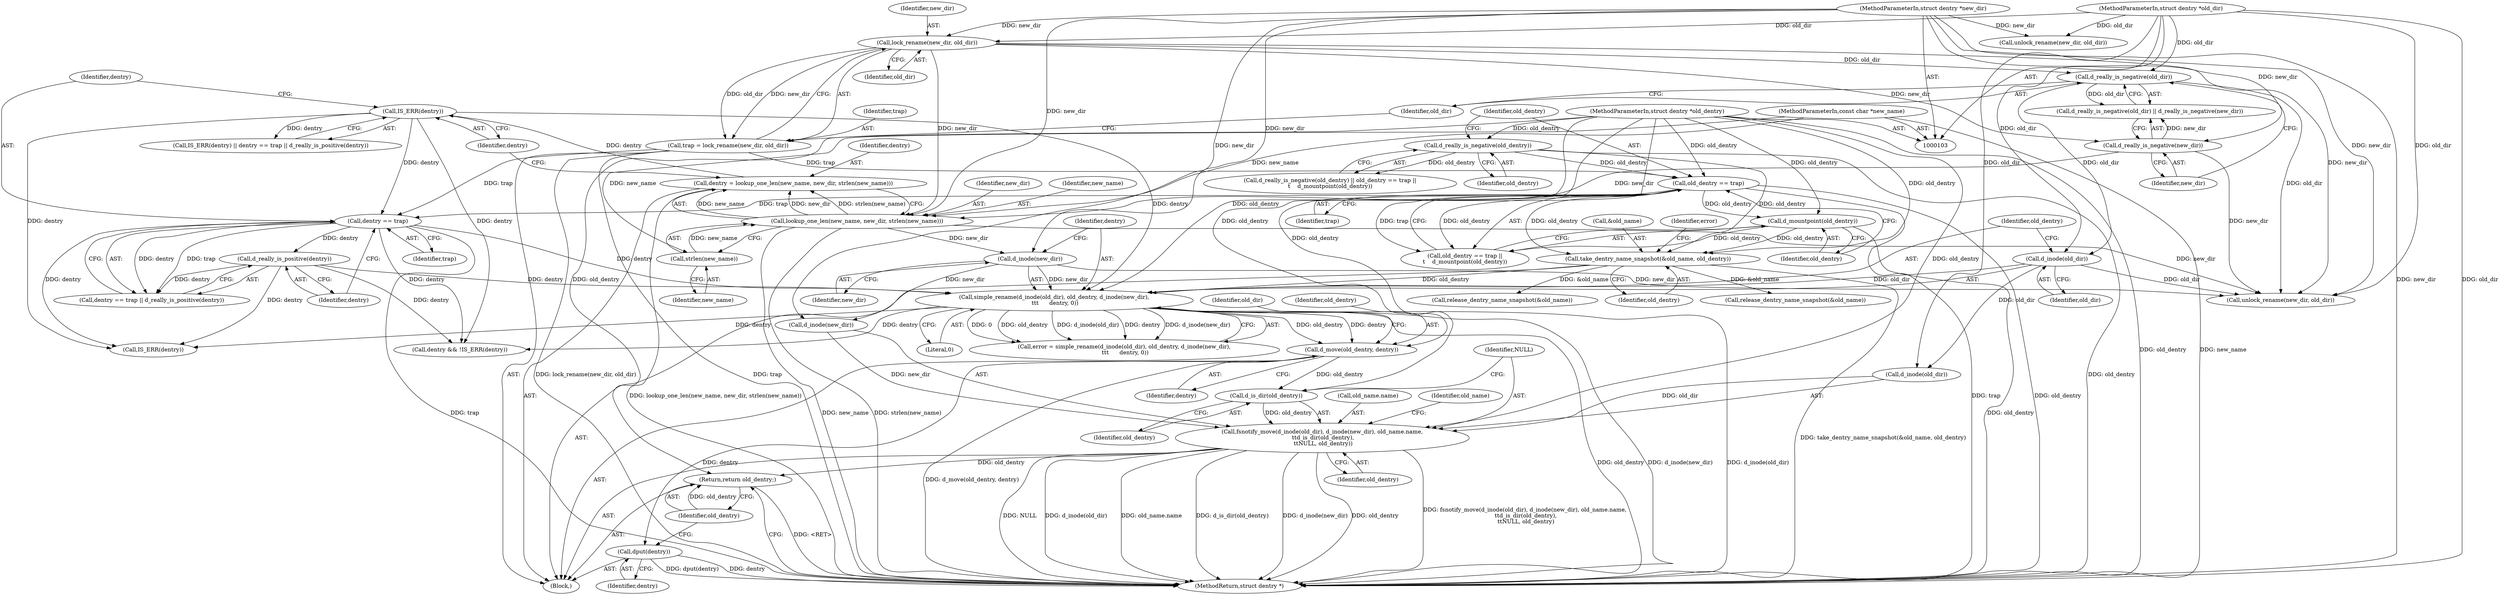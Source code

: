 digraph "0_linux_49d31c2f389acfe83417083e1208422b4091cd9e@API" {
"1000178" [label="(Call,d_move(old_dentry, dentry))"];
"1000163" [label="(Call,simple_rename(d_inode(old_dir), old_dentry, d_inode(new_dir),\n \t\t\t      dentry, 0))"];
"1000164" [label="(Call,d_inode(old_dir))"];
"1000123" [label="(Call,d_really_is_negative(old_dir))"];
"1000118" [label="(Call,lock_rename(new_dir, old_dir))"];
"1000106" [label="(MethodParameterIn,struct dentry *new_dir)"];
"1000104" [label="(MethodParameterIn,struct dentry *old_dir)"];
"1000157" [label="(Call,take_dentry_name_snapshot(&old_name, old_dentry))"];
"1000133" [label="(Call,old_dentry == trap)"];
"1000130" [label="(Call,d_really_is_negative(old_dentry))"];
"1000105" [label="(MethodParameterIn,struct dentry *old_dentry)"];
"1000116" [label="(Call,trap = lock_rename(new_dir, old_dir))"];
"1000136" [label="(Call,d_mountpoint(old_dentry))"];
"1000167" [label="(Call,d_inode(new_dir))"];
"1000141" [label="(Call,lookup_one_len(new_name, new_dir, strlen(new_name)))"];
"1000144" [label="(Call,strlen(new_name))"];
"1000107" [label="(MethodParameterIn,const char *new_name)"];
"1000125" [label="(Call,d_really_is_negative(new_dir))"];
"1000151" [label="(Call,dentry == trap)"];
"1000148" [label="(Call,IS_ERR(dentry))"];
"1000139" [label="(Call,dentry = lookup_one_len(new_name, new_dir, strlen(new_name)))"];
"1000154" [label="(Call,d_really_is_positive(dentry))"];
"1000189" [label="(Call,d_is_dir(old_dentry))"];
"1000181" [label="(Call,fsnotify_move(d_inode(old_dir), d_inode(new_dir), old_name.name,\n \t\td_is_dir(old_dentry),\n \t\tNULL, old_dentry))"];
"1000201" [label="(Return,return old_dentry;)"];
"1000199" [label="(Call,dput(dentry))"];
"1000116" [label="(Call,trap = lock_rename(new_dir, old_dir))"];
"1000133" [label="(Call,old_dentry == trap)"];
"1000143" [label="(Identifier,new_dir)"];
"1000161" [label="(Call,error = simple_rename(d_inode(old_dir), old_dentry, d_inode(new_dir),\n \t\t\t      dentry, 0))"];
"1000124" [label="(Identifier,old_dir)"];
"1000190" [label="(Identifier,old_dentry)"];
"1000192" [label="(Identifier,old_dentry)"];
"1000137" [label="(Identifier,old_dentry)"];
"1000168" [label="(Identifier,new_dir)"];
"1000150" [label="(Call,dentry == trap || d_really_is_positive(dentry))"];
"1000141" [label="(Call,lookup_one_len(new_name, new_dir, strlen(new_name)))"];
"1000200" [label="(Identifier,dentry)"];
"1000134" [label="(Identifier,old_dentry)"];
"1000118" [label="(Call,lock_rename(new_dir, old_dir))"];
"1000123" [label="(Call,d_really_is_negative(old_dir))"];
"1000184" [label="(Call,d_inode(new_dir))"];
"1000186" [label="(Call,old_name.name)"];
"1000195" [label="(Identifier,old_name)"];
"1000125" [label="(Call,d_really_is_negative(new_dir))"];
"1000166" [label="(Identifier,old_dentry)"];
"1000152" [label="(Identifier,dentry)"];
"1000155" [label="(Identifier,dentry)"];
"1000212" [label="(Call,unlock_rename(new_dir, old_dir))"];
"1000164" [label="(Call,d_inode(old_dir))"];
"1000182" [label="(Call,d_inode(old_dir))"];
"1000119" [label="(Identifier,new_dir)"];
"1000174" [label="(Call,release_dentry_name_snapshot(&old_name))"];
"1000191" [label="(Identifier,NULL)"];
"1000120" [label="(Identifier,old_dir)"];
"1000142" [label="(Identifier,new_name)"];
"1000105" [label="(MethodParameterIn,struct dentry *old_dentry)"];
"1000162" [label="(Identifier,error)"];
"1000140" [label="(Identifier,dentry)"];
"1000129" [label="(Call,d_really_is_negative(old_dentry) || old_dentry == trap ||\n\t    d_mountpoint(old_dentry))"];
"1000217" [label="(MethodReturn,struct dentry *)"];
"1000145" [label="(Identifier,new_name)"];
"1000157" [label="(Call,take_dentry_name_snapshot(&old_name, old_dentry))"];
"1000108" [label="(Block,)"];
"1000183" [label="(Identifier,old_dir)"];
"1000178" [label="(Call,d_move(old_dentry, dentry))"];
"1000126" [label="(Identifier,new_dir)"];
"1000130" [label="(Call,d_really_is_negative(old_dentry))"];
"1000205" [label="(Call,dentry && !IS_ERR(dentry))"];
"1000144" [label="(Call,strlen(new_name))"];
"1000201" [label="(Return,return old_dentry;)"];
"1000199" [label="(Call,dput(dentry))"];
"1000117" [label="(Identifier,trap)"];
"1000189" [label="(Call,d_is_dir(old_dentry))"];
"1000107" [label="(MethodParameterIn,const char *new_name)"];
"1000170" [label="(Literal,0)"];
"1000135" [label="(Identifier,trap)"];
"1000106" [label="(MethodParameterIn,struct dentry *new_dir)"];
"1000139" [label="(Call,dentry = lookup_one_len(new_name, new_dir, strlen(new_name)))"];
"1000158" [label="(Call,&old_name)"];
"1000196" [label="(Call,unlock_rename(new_dir, old_dir))"];
"1000148" [label="(Call,IS_ERR(dentry))"];
"1000180" [label="(Identifier,dentry)"];
"1000163" [label="(Call,simple_rename(d_inode(old_dir), old_dentry, d_inode(new_dir),\n \t\t\t      dentry, 0))"];
"1000153" [label="(Identifier,trap)"];
"1000149" [label="(Identifier,dentry)"];
"1000132" [label="(Call,old_dentry == trap ||\n\t    d_mountpoint(old_dentry))"];
"1000154" [label="(Call,d_really_is_positive(dentry))"];
"1000122" [label="(Call,d_really_is_negative(old_dir) || d_really_is_negative(new_dir))"];
"1000208" [label="(Call,IS_ERR(dentry))"];
"1000160" [label="(Identifier,old_dentry)"];
"1000179" [label="(Identifier,old_dentry)"];
"1000147" [label="(Call,IS_ERR(dentry) || dentry == trap || d_really_is_positive(dentry))"];
"1000193" [label="(Call,release_dentry_name_snapshot(&old_name))"];
"1000131" [label="(Identifier,old_dentry)"];
"1000167" [label="(Call,d_inode(new_dir))"];
"1000104" [label="(MethodParameterIn,struct dentry *old_dir)"];
"1000181" [label="(Call,fsnotify_move(d_inode(old_dir), d_inode(new_dir), old_name.name,\n \t\td_is_dir(old_dentry),\n \t\tNULL, old_dentry))"];
"1000202" [label="(Identifier,old_dentry)"];
"1000151" [label="(Call,dentry == trap)"];
"1000169" [label="(Identifier,dentry)"];
"1000165" [label="(Identifier,old_dir)"];
"1000136" [label="(Call,d_mountpoint(old_dentry))"];
"1000178" -> "1000108"  [label="AST: "];
"1000178" -> "1000180"  [label="CFG: "];
"1000179" -> "1000178"  [label="AST: "];
"1000180" -> "1000178"  [label="AST: "];
"1000183" -> "1000178"  [label="CFG: "];
"1000178" -> "1000217"  [label="DDG: d_move(old_dentry, dentry)"];
"1000163" -> "1000178"  [label="DDG: old_dentry"];
"1000163" -> "1000178"  [label="DDG: dentry"];
"1000105" -> "1000178"  [label="DDG: old_dentry"];
"1000178" -> "1000189"  [label="DDG: old_dentry"];
"1000178" -> "1000199"  [label="DDG: dentry"];
"1000163" -> "1000161"  [label="AST: "];
"1000163" -> "1000170"  [label="CFG: "];
"1000164" -> "1000163"  [label="AST: "];
"1000166" -> "1000163"  [label="AST: "];
"1000167" -> "1000163"  [label="AST: "];
"1000169" -> "1000163"  [label="AST: "];
"1000170" -> "1000163"  [label="AST: "];
"1000161" -> "1000163"  [label="CFG: "];
"1000163" -> "1000217"  [label="DDG: d_inode(old_dir)"];
"1000163" -> "1000217"  [label="DDG: old_dentry"];
"1000163" -> "1000217"  [label="DDG: d_inode(new_dir)"];
"1000163" -> "1000161"  [label="DDG: 0"];
"1000163" -> "1000161"  [label="DDG: old_dentry"];
"1000163" -> "1000161"  [label="DDG: d_inode(old_dir)"];
"1000163" -> "1000161"  [label="DDG: dentry"];
"1000163" -> "1000161"  [label="DDG: d_inode(new_dir)"];
"1000164" -> "1000163"  [label="DDG: old_dir"];
"1000157" -> "1000163"  [label="DDG: old_dentry"];
"1000105" -> "1000163"  [label="DDG: old_dentry"];
"1000167" -> "1000163"  [label="DDG: new_dir"];
"1000151" -> "1000163"  [label="DDG: dentry"];
"1000154" -> "1000163"  [label="DDG: dentry"];
"1000148" -> "1000163"  [label="DDG: dentry"];
"1000163" -> "1000205"  [label="DDG: dentry"];
"1000163" -> "1000208"  [label="DDG: dentry"];
"1000164" -> "1000165"  [label="CFG: "];
"1000165" -> "1000164"  [label="AST: "];
"1000166" -> "1000164"  [label="CFG: "];
"1000123" -> "1000164"  [label="DDG: old_dir"];
"1000104" -> "1000164"  [label="DDG: old_dir"];
"1000164" -> "1000182"  [label="DDG: old_dir"];
"1000164" -> "1000212"  [label="DDG: old_dir"];
"1000123" -> "1000122"  [label="AST: "];
"1000123" -> "1000124"  [label="CFG: "];
"1000124" -> "1000123"  [label="AST: "];
"1000126" -> "1000123"  [label="CFG: "];
"1000122" -> "1000123"  [label="CFG: "];
"1000123" -> "1000122"  [label="DDG: old_dir"];
"1000118" -> "1000123"  [label="DDG: old_dir"];
"1000104" -> "1000123"  [label="DDG: old_dir"];
"1000123" -> "1000212"  [label="DDG: old_dir"];
"1000118" -> "1000116"  [label="AST: "];
"1000118" -> "1000120"  [label="CFG: "];
"1000119" -> "1000118"  [label="AST: "];
"1000120" -> "1000118"  [label="AST: "];
"1000116" -> "1000118"  [label="CFG: "];
"1000118" -> "1000116"  [label="DDG: new_dir"];
"1000118" -> "1000116"  [label="DDG: old_dir"];
"1000106" -> "1000118"  [label="DDG: new_dir"];
"1000104" -> "1000118"  [label="DDG: old_dir"];
"1000118" -> "1000125"  [label="DDG: new_dir"];
"1000118" -> "1000141"  [label="DDG: new_dir"];
"1000118" -> "1000212"  [label="DDG: new_dir"];
"1000106" -> "1000103"  [label="AST: "];
"1000106" -> "1000217"  [label="DDG: new_dir"];
"1000106" -> "1000125"  [label="DDG: new_dir"];
"1000106" -> "1000141"  [label="DDG: new_dir"];
"1000106" -> "1000167"  [label="DDG: new_dir"];
"1000106" -> "1000184"  [label="DDG: new_dir"];
"1000106" -> "1000196"  [label="DDG: new_dir"];
"1000106" -> "1000212"  [label="DDG: new_dir"];
"1000104" -> "1000103"  [label="AST: "];
"1000104" -> "1000217"  [label="DDG: old_dir"];
"1000104" -> "1000182"  [label="DDG: old_dir"];
"1000104" -> "1000196"  [label="DDG: old_dir"];
"1000104" -> "1000212"  [label="DDG: old_dir"];
"1000157" -> "1000108"  [label="AST: "];
"1000157" -> "1000160"  [label="CFG: "];
"1000158" -> "1000157"  [label="AST: "];
"1000160" -> "1000157"  [label="AST: "];
"1000162" -> "1000157"  [label="CFG: "];
"1000157" -> "1000217"  [label="DDG: take_dentry_name_snapshot(&old_name, old_dentry)"];
"1000133" -> "1000157"  [label="DDG: old_dentry"];
"1000136" -> "1000157"  [label="DDG: old_dentry"];
"1000130" -> "1000157"  [label="DDG: old_dentry"];
"1000105" -> "1000157"  [label="DDG: old_dentry"];
"1000157" -> "1000174"  [label="DDG: &old_name"];
"1000157" -> "1000193"  [label="DDG: &old_name"];
"1000133" -> "1000132"  [label="AST: "];
"1000133" -> "1000135"  [label="CFG: "];
"1000134" -> "1000133"  [label="AST: "];
"1000135" -> "1000133"  [label="AST: "];
"1000137" -> "1000133"  [label="CFG: "];
"1000132" -> "1000133"  [label="CFG: "];
"1000133" -> "1000217"  [label="DDG: old_dentry"];
"1000133" -> "1000217"  [label="DDG: trap"];
"1000133" -> "1000132"  [label="DDG: old_dentry"];
"1000133" -> "1000132"  [label="DDG: trap"];
"1000130" -> "1000133"  [label="DDG: old_dentry"];
"1000105" -> "1000133"  [label="DDG: old_dentry"];
"1000116" -> "1000133"  [label="DDG: trap"];
"1000133" -> "1000136"  [label="DDG: old_dentry"];
"1000133" -> "1000151"  [label="DDG: trap"];
"1000130" -> "1000129"  [label="AST: "];
"1000130" -> "1000131"  [label="CFG: "];
"1000131" -> "1000130"  [label="AST: "];
"1000134" -> "1000130"  [label="CFG: "];
"1000129" -> "1000130"  [label="CFG: "];
"1000130" -> "1000217"  [label="DDG: old_dentry"];
"1000130" -> "1000129"  [label="DDG: old_dentry"];
"1000105" -> "1000130"  [label="DDG: old_dentry"];
"1000105" -> "1000103"  [label="AST: "];
"1000105" -> "1000217"  [label="DDG: old_dentry"];
"1000105" -> "1000136"  [label="DDG: old_dentry"];
"1000105" -> "1000189"  [label="DDG: old_dentry"];
"1000105" -> "1000181"  [label="DDG: old_dentry"];
"1000105" -> "1000201"  [label="DDG: old_dentry"];
"1000116" -> "1000108"  [label="AST: "];
"1000117" -> "1000116"  [label="AST: "];
"1000124" -> "1000116"  [label="CFG: "];
"1000116" -> "1000217"  [label="DDG: lock_rename(new_dir, old_dir)"];
"1000116" -> "1000217"  [label="DDG: trap"];
"1000116" -> "1000151"  [label="DDG: trap"];
"1000136" -> "1000132"  [label="AST: "];
"1000136" -> "1000137"  [label="CFG: "];
"1000137" -> "1000136"  [label="AST: "];
"1000132" -> "1000136"  [label="CFG: "];
"1000136" -> "1000217"  [label="DDG: old_dentry"];
"1000136" -> "1000132"  [label="DDG: old_dentry"];
"1000167" -> "1000168"  [label="CFG: "];
"1000168" -> "1000167"  [label="AST: "];
"1000169" -> "1000167"  [label="CFG: "];
"1000141" -> "1000167"  [label="DDG: new_dir"];
"1000167" -> "1000184"  [label="DDG: new_dir"];
"1000167" -> "1000212"  [label="DDG: new_dir"];
"1000141" -> "1000139"  [label="AST: "];
"1000141" -> "1000144"  [label="CFG: "];
"1000142" -> "1000141"  [label="AST: "];
"1000143" -> "1000141"  [label="AST: "];
"1000144" -> "1000141"  [label="AST: "];
"1000139" -> "1000141"  [label="CFG: "];
"1000141" -> "1000217"  [label="DDG: new_name"];
"1000141" -> "1000217"  [label="DDG: strlen(new_name)"];
"1000141" -> "1000139"  [label="DDG: new_name"];
"1000141" -> "1000139"  [label="DDG: new_dir"];
"1000141" -> "1000139"  [label="DDG: strlen(new_name)"];
"1000144" -> "1000141"  [label="DDG: new_name"];
"1000107" -> "1000141"  [label="DDG: new_name"];
"1000125" -> "1000141"  [label="DDG: new_dir"];
"1000141" -> "1000212"  [label="DDG: new_dir"];
"1000144" -> "1000145"  [label="CFG: "];
"1000145" -> "1000144"  [label="AST: "];
"1000107" -> "1000144"  [label="DDG: new_name"];
"1000107" -> "1000103"  [label="AST: "];
"1000107" -> "1000217"  [label="DDG: new_name"];
"1000125" -> "1000122"  [label="AST: "];
"1000125" -> "1000126"  [label="CFG: "];
"1000126" -> "1000125"  [label="AST: "];
"1000122" -> "1000125"  [label="CFG: "];
"1000125" -> "1000122"  [label="DDG: new_dir"];
"1000125" -> "1000212"  [label="DDG: new_dir"];
"1000151" -> "1000150"  [label="AST: "];
"1000151" -> "1000153"  [label="CFG: "];
"1000152" -> "1000151"  [label="AST: "];
"1000153" -> "1000151"  [label="AST: "];
"1000155" -> "1000151"  [label="CFG: "];
"1000150" -> "1000151"  [label="CFG: "];
"1000151" -> "1000217"  [label="DDG: trap"];
"1000151" -> "1000150"  [label="DDG: dentry"];
"1000151" -> "1000150"  [label="DDG: trap"];
"1000148" -> "1000151"  [label="DDG: dentry"];
"1000151" -> "1000154"  [label="DDG: dentry"];
"1000151" -> "1000205"  [label="DDG: dentry"];
"1000151" -> "1000208"  [label="DDG: dentry"];
"1000148" -> "1000147"  [label="AST: "];
"1000148" -> "1000149"  [label="CFG: "];
"1000149" -> "1000148"  [label="AST: "];
"1000152" -> "1000148"  [label="CFG: "];
"1000147" -> "1000148"  [label="CFG: "];
"1000148" -> "1000147"  [label="DDG: dentry"];
"1000139" -> "1000148"  [label="DDG: dentry"];
"1000148" -> "1000205"  [label="DDG: dentry"];
"1000148" -> "1000208"  [label="DDG: dentry"];
"1000139" -> "1000108"  [label="AST: "];
"1000140" -> "1000139"  [label="AST: "];
"1000149" -> "1000139"  [label="CFG: "];
"1000139" -> "1000217"  [label="DDG: lookup_one_len(new_name, new_dir, strlen(new_name))"];
"1000154" -> "1000150"  [label="AST: "];
"1000154" -> "1000155"  [label="CFG: "];
"1000155" -> "1000154"  [label="AST: "];
"1000150" -> "1000154"  [label="CFG: "];
"1000154" -> "1000150"  [label="DDG: dentry"];
"1000154" -> "1000205"  [label="DDG: dentry"];
"1000154" -> "1000208"  [label="DDG: dentry"];
"1000189" -> "1000181"  [label="AST: "];
"1000189" -> "1000190"  [label="CFG: "];
"1000190" -> "1000189"  [label="AST: "];
"1000191" -> "1000189"  [label="CFG: "];
"1000189" -> "1000181"  [label="DDG: old_dentry"];
"1000181" -> "1000108"  [label="AST: "];
"1000181" -> "1000192"  [label="CFG: "];
"1000182" -> "1000181"  [label="AST: "];
"1000184" -> "1000181"  [label="AST: "];
"1000186" -> "1000181"  [label="AST: "];
"1000191" -> "1000181"  [label="AST: "];
"1000192" -> "1000181"  [label="AST: "];
"1000195" -> "1000181"  [label="CFG: "];
"1000181" -> "1000217"  [label="DDG: fsnotify_move(d_inode(old_dir), d_inode(new_dir), old_name.name,\n \t\td_is_dir(old_dentry),\n \t\tNULL, old_dentry)"];
"1000181" -> "1000217"  [label="DDG: NULL"];
"1000181" -> "1000217"  [label="DDG: d_inode(old_dir)"];
"1000181" -> "1000217"  [label="DDG: old_name.name"];
"1000181" -> "1000217"  [label="DDG: d_is_dir(old_dentry)"];
"1000181" -> "1000217"  [label="DDG: d_inode(new_dir)"];
"1000181" -> "1000217"  [label="DDG: old_dentry"];
"1000182" -> "1000181"  [label="DDG: old_dir"];
"1000184" -> "1000181"  [label="DDG: new_dir"];
"1000181" -> "1000201"  [label="DDG: old_dentry"];
"1000201" -> "1000108"  [label="AST: "];
"1000201" -> "1000202"  [label="CFG: "];
"1000202" -> "1000201"  [label="AST: "];
"1000217" -> "1000201"  [label="CFG: "];
"1000201" -> "1000217"  [label="DDG: <RET>"];
"1000202" -> "1000201"  [label="DDG: old_dentry"];
"1000199" -> "1000108"  [label="AST: "];
"1000199" -> "1000200"  [label="CFG: "];
"1000200" -> "1000199"  [label="AST: "];
"1000202" -> "1000199"  [label="CFG: "];
"1000199" -> "1000217"  [label="DDG: dentry"];
"1000199" -> "1000217"  [label="DDG: dput(dentry)"];
}
